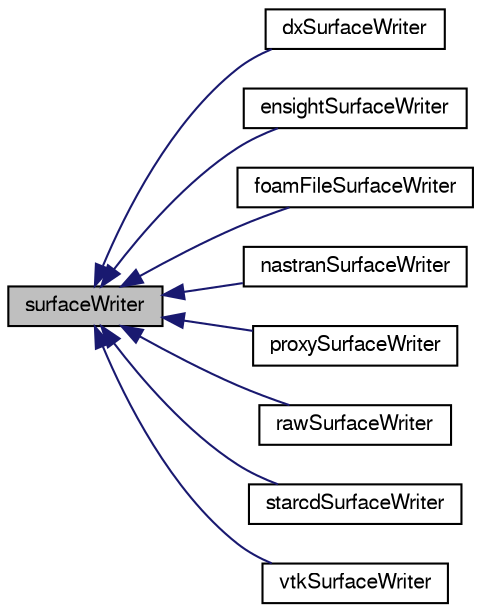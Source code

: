 digraph "surfaceWriter"
{
  bgcolor="transparent";
  edge [fontname="FreeSans",fontsize="10",labelfontname="FreeSans",labelfontsize="10"];
  node [fontname="FreeSans",fontsize="10",shape=record];
  rankdir="LR";
  Node0 [label="surfaceWriter",height=0.2,width=0.4,color="black", fillcolor="grey75", style="filled", fontcolor="black"];
  Node0 -> Node1 [dir="back",color="midnightblue",fontsize="10",style="solid",fontname="FreeSans"];
  Node1 [label="dxSurfaceWriter",height=0.2,width=0.4,color="black",URL="$a29410.html",tooltip="A surfaceWriter for OpenDX format. "];
  Node0 -> Node2 [dir="back",color="midnightblue",fontsize="10",style="solid",fontname="FreeSans"];
  Node2 [label="ensightSurfaceWriter",height=0.2,width=0.4,color="black",URL="$a29438.html",tooltip="A surfaceWriter for Ensight format. "];
  Node0 -> Node3 [dir="back",color="midnightblue",fontsize="10",style="solid",fontname="FreeSans"];
  Node3 [label="foamFileSurfaceWriter",height=0.2,width=0.4,color="black",URL="$a29442.html",tooltip="A surfaceWriter for foamFiles. "];
  Node0 -> Node4 [dir="back",color="midnightblue",fontsize="10",style="solid",fontname="FreeSans"];
  Node4 [label="nastranSurfaceWriter",height=0.2,width=0.4,color="black",URL="$a29446.html",tooltip="A surface writer for the Nastran file format - both surface mesh and fields. "];
  Node0 -> Node5 [dir="back",color="midnightblue",fontsize="10",style="solid",fontname="FreeSans"];
  Node5 [label="proxySurfaceWriter",height=0.2,width=0.4,color="black",URL="$a29450.html",tooltip="A surfaceWriter that writes the geometry via the MeshedSurfaceProxy, but which does not support any f..."];
  Node0 -> Node6 [dir="back",color="midnightblue",fontsize="10",style="solid",fontname="FreeSans"];
  Node6 [label="rawSurfaceWriter",height=0.2,width=0.4,color="black",URL="$a29454.html",tooltip="A surfaceWriter for raw output. "];
  Node0 -> Node7 [dir="back",color="midnightblue",fontsize="10",style="solid",fontname="FreeSans"];
  Node7 [label="starcdSurfaceWriter",height=0.2,width=0.4,color="black",URL="$a29458.html",tooltip="A surfaceWriter for STARCD files. "];
  Node0 -> Node8 [dir="back",color="midnightblue",fontsize="10",style="solid",fontname="FreeSans"];
  Node8 [label="vtkSurfaceWriter",height=0.2,width=0.4,color="black",URL="$a29466.html",tooltip="A surfaceWriter for VTK legacy format. "];
}

